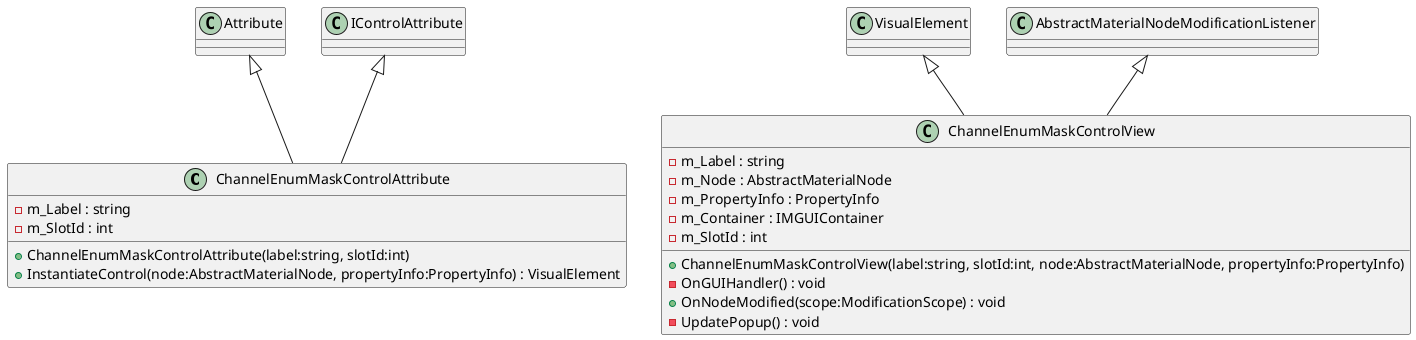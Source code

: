 @startuml
class ChannelEnumMaskControlAttribute {
    - m_Label : string
    - m_SlotId : int
    + ChannelEnumMaskControlAttribute(label:string, slotId:int)
    + InstantiateControl(node:AbstractMaterialNode, propertyInfo:PropertyInfo) : VisualElement
}
class ChannelEnumMaskControlView {
    - m_Label : string
    - m_Node : AbstractMaterialNode
    - m_PropertyInfo : PropertyInfo
    - m_Container : IMGUIContainer
    - m_SlotId : int
    + ChannelEnumMaskControlView(label:string, slotId:int, node:AbstractMaterialNode, propertyInfo:PropertyInfo)
    - OnGUIHandler() : void
    + OnNodeModified(scope:ModificationScope) : void
    - UpdatePopup() : void
}
Attribute <|-- ChannelEnumMaskControlAttribute
IControlAttribute <|-- ChannelEnumMaskControlAttribute
VisualElement <|-- ChannelEnumMaskControlView
AbstractMaterialNodeModificationListener <|-- ChannelEnumMaskControlView
@enduml
